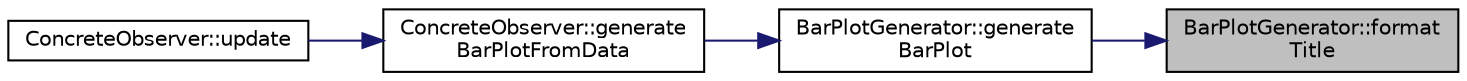 digraph "BarPlotGenerator::formatTitle"
{
 // LATEX_PDF_SIZE
  edge [fontname="Helvetica",fontsize="10",labelfontname="Helvetica",labelfontsize="10"];
  node [fontname="Helvetica",fontsize="10",shape=record];
  rankdir="RL";
  Node1 [label="BarPlotGenerator::format\lTitle",height=0.2,width=0.4,color="black", fillcolor="grey75", style="filled", fontcolor="black",tooltip="Formats the title of the image."];
  Node1 -> Node2 [dir="back",color="midnightblue",fontsize="10",style="solid",fontname="Helvetica"];
  Node2 [label="BarPlotGenerator::generate\lBarPlot",height=0.2,width=0.4,color="black", fillcolor="white", style="filled",URL="$classBarPlotGenerator.html#a8607516727d0c8f609e3f2017bf11c5e",tooltip="Generates a bar plot image and saves it."];
  Node2 -> Node3 [dir="back",color="midnightblue",fontsize="10",style="solid",fontname="Helvetica"];
  Node3 [label="ConcreteObserver::generate\lBarPlotFromData",height=0.2,width=0.4,color="black", fillcolor="white", style="filled",URL="$classConcreteObserver.html#ab1b07477988958e5c596e3484380d8a2",tooltip="Generates a bar plot from the provided tag data."];
  Node3 -> Node4 [dir="back",color="midnightblue",fontsize="10",style="solid",fontname="Helvetica"];
  Node4 [label="ConcreteObserver::update",height=0.2,width=0.4,color="black", fillcolor="white", style="filled",URL="$classConcreteObserver.html#aaadc4aa059a1f755786336760892a170",tooltip="Overrides the Observer interface's update method."];
}
